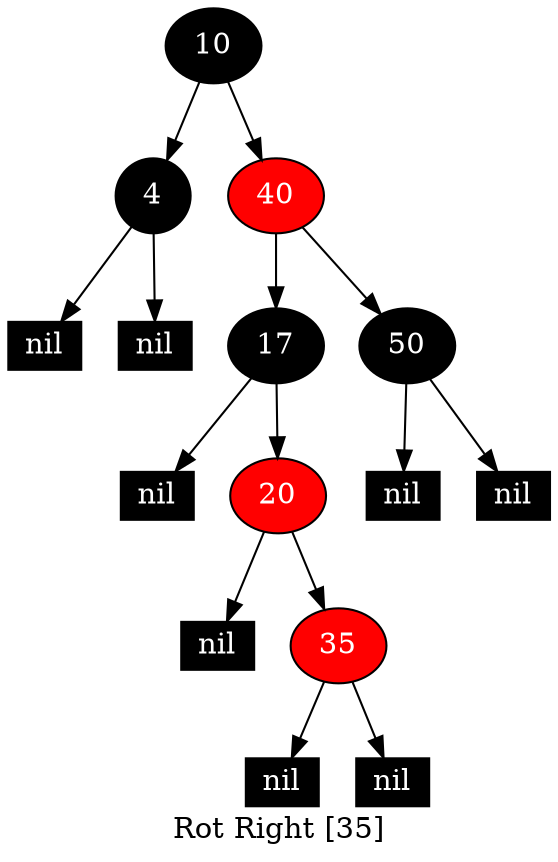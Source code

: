 digraph G {
    label="Rot Right [35]";
    node [width=0.5,fontcolor=white,style=filled];
    10 [fillcolor=black]
    10 -> 4
    10 -> 40
    4 [fillcolor=black]
    4 -> NULLl4
    NULLl4 [label="nil",width=0.3,height=0.2,shape=box,fillcolor=black]
    4 -> NULLr4
    NULLr4 [label="nil",width=0.3,height=0.2,shape=box,fillcolor=black]
    40 [fillcolor=red]
    40 -> 17
    40 -> 50
    17 [fillcolor=black]
    17 -> NULLl17
    NULLl17 [label="nil",width=0.3,height=0.2,shape=box,fillcolor=black]
    17 -> 20
    20 [fillcolor=red]
    20 -> NULLl20
    NULLl20 [label="nil",width=0.3,height=0.2,shape=box,fillcolor=black]
    20 -> 35
    35 [fillcolor=red]
    35 -> NULLl35
    NULLl35 [label="nil",width=0.3,height=0.2,shape=box,fillcolor=black]
    35 -> NULLr35
    NULLr35 [label="nil",width=0.3,height=0.2,shape=box,fillcolor=black]
    50 [fillcolor=black]
    50 -> NULLl50
    NULLl50 [label="nil",width=0.3,height=0.2,shape=box,fillcolor=black]
    50 -> NULLr50
    NULLr50 [label="nil",width=0.3,height=0.2,shape=box,fillcolor=black]
}
